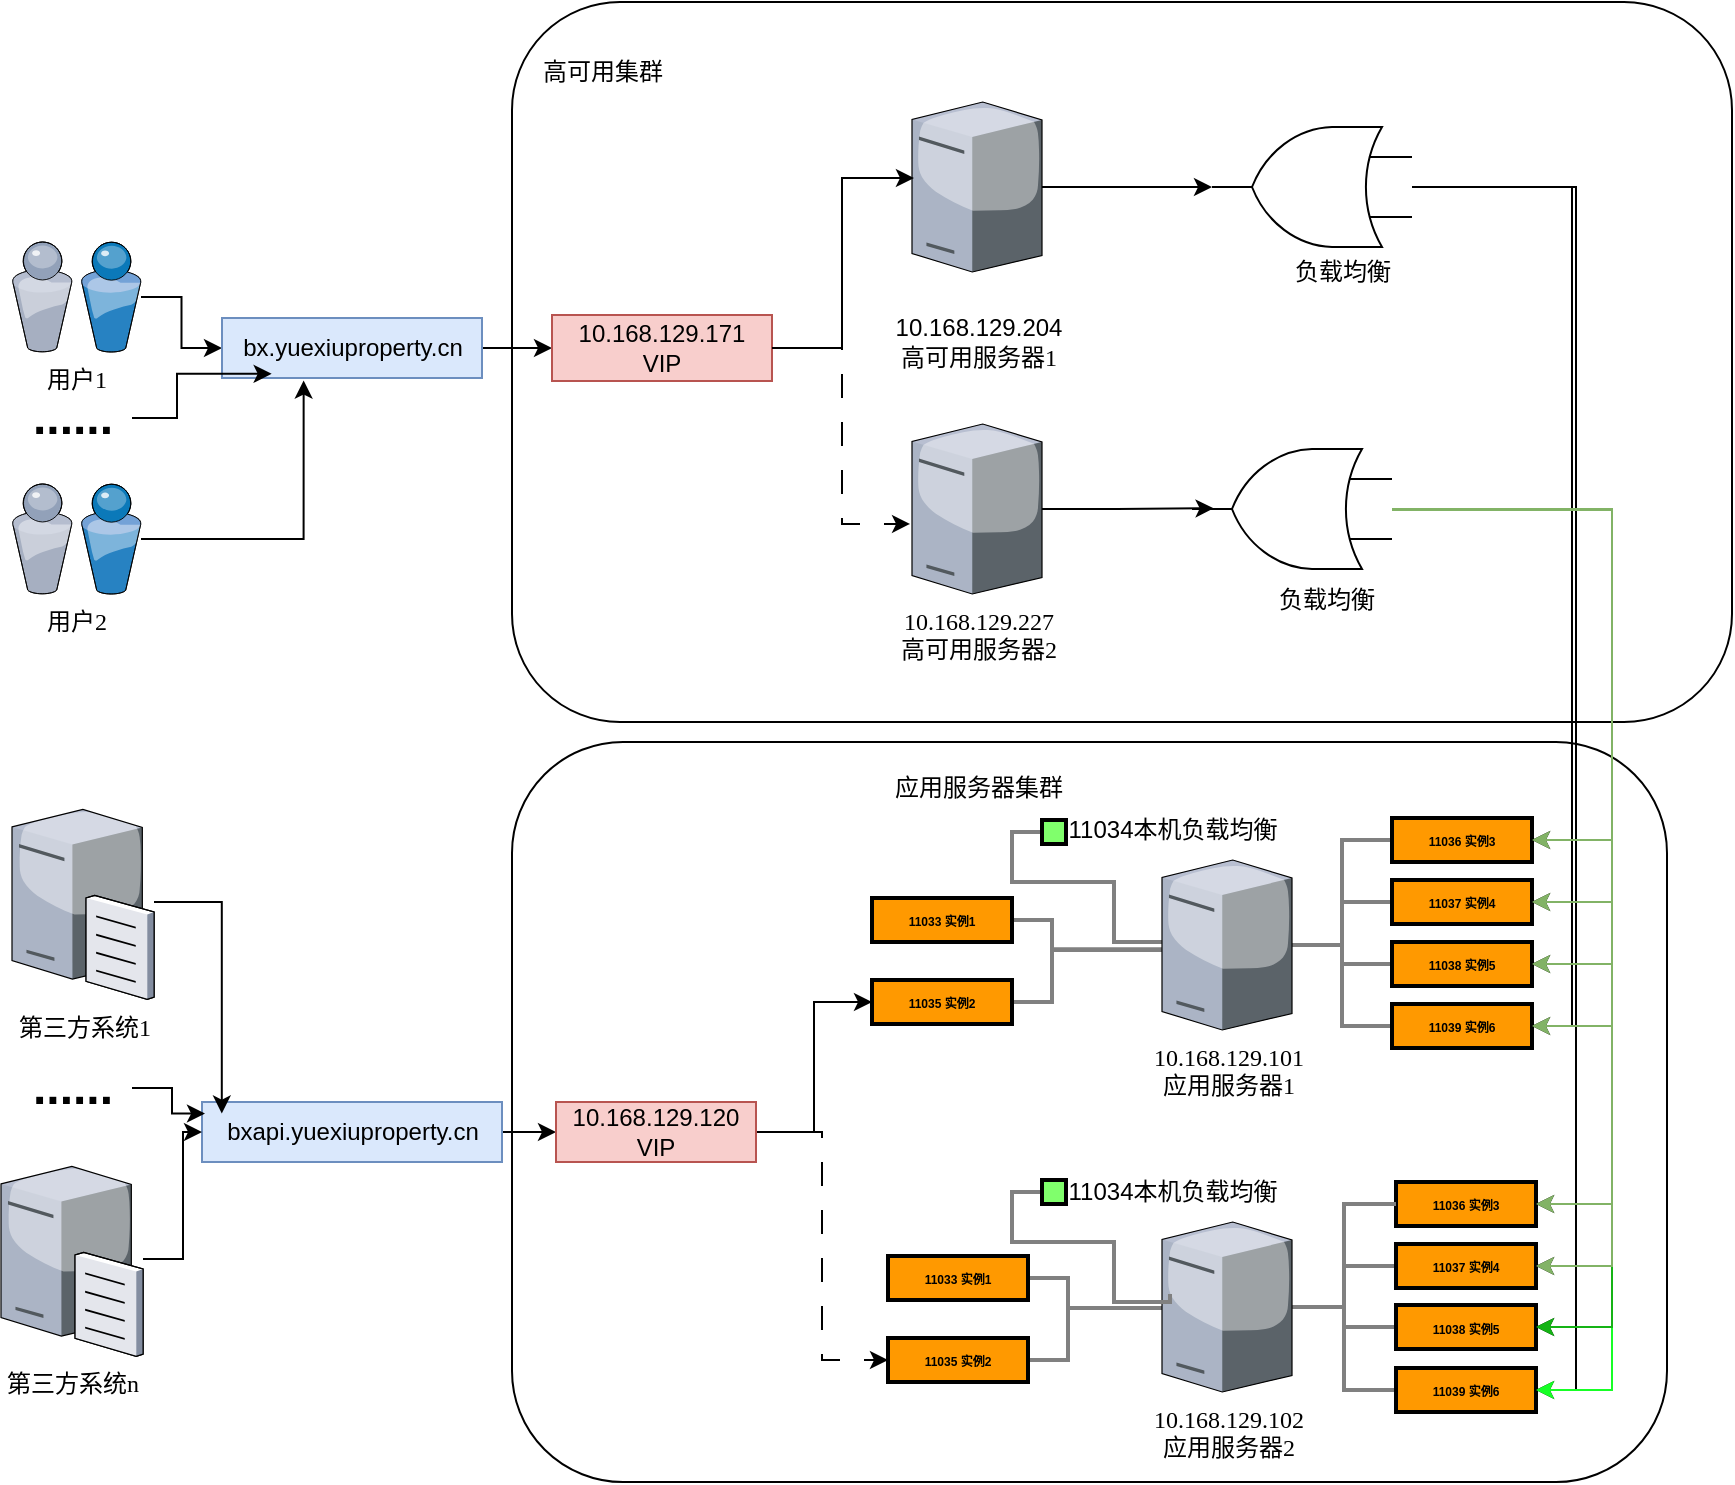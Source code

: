 <mxfile version="22.0.8" type="github">
  <diagram name="Page-1" id="822b0af5-4adb-64df-f703-e8dfc1f81529">
    <mxGraphModel dx="1615" dy="871" grid="1" gridSize="10" guides="1" tooltips="1" connect="1" arrows="1" fold="1" page="1" pageScale="1" pageWidth="1100" pageHeight="850" background="none" math="0" shadow="0">
      <root>
        <mxCell id="0" />
        <mxCell id="1" parent="0" />
        <mxCell id="_ml1ooQkZq6HSQxFkApG-24" value="" style="rounded=1;whiteSpace=wrap;html=1;" vertex="1" parent="1">
          <mxGeometry x="440" y="490" width="577.5" height="370" as="geometry" />
        </mxCell>
        <mxCell id="_ml1ooQkZq6HSQxFkApG-21" value="" style="rounded=1;whiteSpace=wrap;html=1;" vertex="1" parent="1">
          <mxGeometry x="440" y="120" width="610" height="360" as="geometry" />
        </mxCell>
        <mxCell id="7d933b09d9755ecc-5" value="第三方系统1" style="verticalLabelPosition=bottom;aspect=fixed;html=1;verticalAlign=top;strokeColor=none;shape=mxgraph.citrix.file_server;rounded=0;shadow=0;comic=0;fontFamily=Verdana;" parent="1" vertex="1">
          <mxGeometry x="190" y="521.5" width="71" height="97" as="geometry" />
        </mxCell>
        <mxCell id="_ml1ooQkZq6HSQxFkApG-11" style="edgeStyle=orthogonalEdgeStyle;rounded=0;orthogonalLoop=1;jettySize=auto;html=1;" edge="1" parent="1" source="7d933b09d9755ecc-6" target="_ml1ooQkZq6HSQxFkApG-1">
          <mxGeometry relative="1" as="geometry" />
        </mxCell>
        <mxCell id="7d933b09d9755ecc-6" value="用户1" style="verticalLabelPosition=bottom;aspect=fixed;html=1;verticalAlign=top;strokeColor=none;shape=mxgraph.citrix.users;rounded=0;shadow=0;comic=0;fontFamily=Verdana;" parent="1" vertex="1">
          <mxGeometry x="190" y="240" width="64.5" height="55" as="geometry" />
        </mxCell>
        <mxCell id="7d933b09d9755ecc-9" value="&lt;br&gt;&lt;span style=&quot;color: rgb(0, 0, 0); font-family: Arial, 微软雅黑, &amp;quot;Microsoft YaHei&amp;quot;, STXihei, 华文细黑; font-size: 12px; font-style: normal; font-variant-ligatures: normal; font-variant-caps: normal; font-weight: 300; letter-spacing: normal; orphans: 2; text-align: left; text-indent: 0px; text-transform: none; widows: 2; word-spacing: 0px; -webkit-text-stroke-width: 0px; background-color: rgb(255, 255, 255); text-decoration-thickness: initial; text-decoration-style: initial; text-decoration-color: initial; float: none; display: inline !important;&quot;&gt;10.168.129.204&lt;br&gt;&lt;/span&gt;高可用服务器1&lt;br&gt;" style="verticalLabelPosition=bottom;aspect=fixed;html=1;verticalAlign=top;strokeColor=none;shape=mxgraph.citrix.tower_server;rounded=0;shadow=0;comic=0;fontFamily=Verdana;" parent="1" vertex="1">
          <mxGeometry x="640" y="170" width="65" height="85" as="geometry" />
        </mxCell>
        <mxCell id="7d933b09d9755ecc-33" value="用户2" style="verticalLabelPosition=bottom;aspect=fixed;html=1;verticalAlign=top;strokeColor=none;shape=mxgraph.citrix.users;rounded=0;shadow=0;comic=0;fontFamily=Verdana;" parent="1" vertex="1">
          <mxGeometry x="190" y="361" width="64.5" height="55" as="geometry" />
        </mxCell>
        <mxCell id="7d933b09d9755ecc-34" value="10.168.129.227&lt;br&gt;高可用服务器2" style="verticalLabelPosition=bottom;aspect=fixed;html=1;verticalAlign=top;strokeColor=none;shape=mxgraph.citrix.tower_server;rounded=0;shadow=0;comic=0;fontFamily=Verdana;" parent="1" vertex="1">
          <mxGeometry x="640" y="331" width="65" height="85" as="geometry" />
        </mxCell>
        <mxCell id="_ml1ooQkZq6HSQxFkApG-16" value="" style="edgeStyle=orthogonalEdgeStyle;rounded=0;orthogonalLoop=1;jettySize=auto;html=1;" edge="1" parent="1" source="_ml1ooQkZq6HSQxFkApG-1" target="_ml1ooQkZq6HSQxFkApG-15">
          <mxGeometry relative="1" as="geometry" />
        </mxCell>
        <mxCell id="_ml1ooQkZq6HSQxFkApG-1" value="bx.yuexiuproperty.cn" style="text;html=1;align=center;verticalAlign=middle;resizable=0;points=[];autosize=1;strokeColor=#6c8ebf;fillColor=#dae8fc;" vertex="1" parent="1">
          <mxGeometry x="295" y="278" width="130" height="30" as="geometry" />
        </mxCell>
        <mxCell id="_ml1ooQkZq6HSQxFkApG-18" value="" style="edgeStyle=orthogonalEdgeStyle;rounded=0;orthogonalLoop=1;jettySize=auto;html=1;" edge="1" parent="1" source="_ml1ooQkZq6HSQxFkApG-2" target="_ml1ooQkZq6HSQxFkApG-17">
          <mxGeometry relative="1" as="geometry" />
        </mxCell>
        <mxCell id="_ml1ooQkZq6HSQxFkApG-2" value="bxapi.yuexiuproperty.cn" style="text;html=1;align=center;verticalAlign=middle;resizable=0;points=[];autosize=1;strokeColor=#6c8ebf;fillColor=#dae8fc;" vertex="1" parent="1">
          <mxGeometry x="285" y="670" width="150" height="30" as="geometry" />
        </mxCell>
        <mxCell id="_ml1ooQkZq6HSQxFkApG-10" style="edgeStyle=orthogonalEdgeStyle;rounded=0;orthogonalLoop=1;jettySize=auto;html=1;" edge="1" parent="1" source="_ml1ooQkZq6HSQxFkApG-5" target="_ml1ooQkZq6HSQxFkApG-2">
          <mxGeometry relative="1" as="geometry" />
        </mxCell>
        <mxCell id="_ml1ooQkZq6HSQxFkApG-5" value="第三方系统n" style="verticalLabelPosition=bottom;aspect=fixed;html=1;verticalAlign=top;strokeColor=none;shape=mxgraph.citrix.file_server;rounded=0;shadow=0;comic=0;fontFamily=Verdana;" vertex="1" parent="1">
          <mxGeometry x="184.5" y="700" width="71" height="97" as="geometry" />
        </mxCell>
        <mxCell id="_ml1ooQkZq6HSQxFkApG-7" value="&lt;b&gt;&lt;font style=&quot;font-size: 24px;&quot;&gt;......&lt;/font&gt;&lt;/b&gt;" style="text;html=1;align=center;verticalAlign=middle;resizable=0;points=[];autosize=1;strokeColor=none;fillColor=none;" vertex="1" parent="1">
          <mxGeometry x="190" y="643" width="60" height="40" as="geometry" />
        </mxCell>
        <mxCell id="_ml1ooQkZq6HSQxFkApG-8" value="&lt;b&gt;&lt;font style=&quot;font-size: 24px;&quot;&gt;......&lt;/font&gt;&lt;/b&gt;" style="text;html=1;align=center;verticalAlign=middle;resizable=0;points=[];autosize=1;strokeColor=none;fillColor=none;" vertex="1" parent="1">
          <mxGeometry x="190" y="308" width="60" height="40" as="geometry" />
        </mxCell>
        <mxCell id="_ml1ooQkZq6HSQxFkApG-9" style="edgeStyle=orthogonalEdgeStyle;rounded=0;orthogonalLoop=1;jettySize=auto;html=1;entryX=0.066;entryY=0.193;entryDx=0;entryDy=0;entryPerimeter=0;" edge="1" parent="1" source="7d933b09d9755ecc-5" target="_ml1ooQkZq6HSQxFkApG-2">
          <mxGeometry relative="1" as="geometry" />
        </mxCell>
        <mxCell id="_ml1ooQkZq6HSQxFkApG-12" style="edgeStyle=orthogonalEdgeStyle;rounded=0;orthogonalLoop=1;jettySize=auto;html=1;entryX=0.314;entryY=1.042;entryDx=0;entryDy=0;entryPerimeter=0;" edge="1" parent="1" source="7d933b09d9755ecc-33" target="_ml1ooQkZq6HSQxFkApG-1">
          <mxGeometry relative="1" as="geometry" />
        </mxCell>
        <mxCell id="_ml1ooQkZq6HSQxFkApG-13" style="edgeStyle=orthogonalEdgeStyle;rounded=0;orthogonalLoop=1;jettySize=auto;html=1;entryX=0.191;entryY=0.93;entryDx=0;entryDy=0;entryPerimeter=0;" edge="1" parent="1" source="_ml1ooQkZq6HSQxFkApG-8" target="_ml1ooQkZq6HSQxFkApG-1">
          <mxGeometry relative="1" as="geometry" />
        </mxCell>
        <mxCell id="_ml1ooQkZq6HSQxFkApG-14" style="edgeStyle=orthogonalEdgeStyle;rounded=0;orthogonalLoop=1;jettySize=auto;html=1;entryX=0.01;entryY=0.193;entryDx=0;entryDy=0;entryPerimeter=0;" edge="1" parent="1" source="_ml1ooQkZq6HSQxFkApG-7" target="_ml1ooQkZq6HSQxFkApG-2">
          <mxGeometry relative="1" as="geometry" />
        </mxCell>
        <mxCell id="_ml1ooQkZq6HSQxFkApG-15" value="10.168.129.171&lt;br&gt;VIP" style="whiteSpace=wrap;html=1;fillColor=#f8cecc;strokeColor=#b85450;" vertex="1" parent="1">
          <mxGeometry x="460" y="276.5" width="110" height="33" as="geometry" />
        </mxCell>
        <mxCell id="_ml1ooQkZq6HSQxFkApG-70" style="edgeStyle=orthogonalEdgeStyle;rounded=0;orthogonalLoop=1;jettySize=auto;html=1;entryX=0;entryY=0.5;entryDx=0;entryDy=0;" edge="1" parent="1" source="_ml1ooQkZq6HSQxFkApG-17" target="_ml1ooQkZq6HSQxFkApG-58">
          <mxGeometry relative="1" as="geometry" />
        </mxCell>
        <mxCell id="_ml1ooQkZq6HSQxFkApG-71" style="edgeStyle=orthogonalEdgeStyle;rounded=0;orthogonalLoop=1;jettySize=auto;html=1;entryX=0;entryY=0.5;entryDx=0;entryDy=0;dashed=1;dashPattern=12 12;" edge="1" parent="1" source="_ml1ooQkZq6HSQxFkApG-17" target="_ml1ooQkZq6HSQxFkApG-64">
          <mxGeometry relative="1" as="geometry" />
        </mxCell>
        <mxCell id="_ml1ooQkZq6HSQxFkApG-17" value="10.168.129.120&lt;br&gt;VIP" style="whiteSpace=wrap;html=1;fillColor=#f8cecc;strokeColor=#b85450;" vertex="1" parent="1">
          <mxGeometry x="462" y="670" width="100" height="30" as="geometry" />
        </mxCell>
        <mxCell id="_ml1ooQkZq6HSQxFkApG-19" style="edgeStyle=orthogonalEdgeStyle;rounded=0;orthogonalLoop=1;jettySize=auto;html=1;entryX=0.015;entryY=0.447;entryDx=0;entryDy=0;entryPerimeter=0;" edge="1" parent="1" source="_ml1ooQkZq6HSQxFkApG-15" target="7d933b09d9755ecc-9">
          <mxGeometry relative="1" as="geometry" />
        </mxCell>
        <mxCell id="_ml1ooQkZq6HSQxFkApG-20" style="edgeStyle=orthogonalEdgeStyle;rounded=0;orthogonalLoop=1;jettySize=auto;html=1;exitX=1;exitY=0.5;exitDx=0;exitDy=0;entryX=-0.015;entryY=0.588;entryDx=0;entryDy=0;entryPerimeter=0;dashed=1;dashPattern=12 12;" edge="1" parent="1" source="_ml1ooQkZq6HSQxFkApG-15" target="7d933b09d9755ecc-34">
          <mxGeometry relative="1" as="geometry" />
        </mxCell>
        <mxCell id="_ml1ooQkZq6HSQxFkApG-22" value="高可用集群" style="text;html=1;align=center;verticalAlign=middle;resizable=0;points=[];autosize=1;strokeColor=none;fillColor=none;" vertex="1" parent="1">
          <mxGeometry x="445" y="140" width="80" height="30" as="geometry" />
        </mxCell>
        <mxCell id="_ml1ooQkZq6HSQxFkApG-25" value="应用服务器集群" style="text;html=1;align=center;verticalAlign=middle;resizable=0;points=[];autosize=1;strokeColor=none;fillColor=none;" vertex="1" parent="1">
          <mxGeometry x="617.5" y="498" width="110" height="30" as="geometry" />
        </mxCell>
        <mxCell id="_ml1ooQkZq6HSQxFkApG-27" value="" style="edgeStyle=orthogonalEdgeStyle;rounded=0;exitX=0;exitY=0.5;endArrow=none;dashed=0;html=1;strokeColor=#808080;strokeWidth=2;entryX=0.062;entryY=0.433;entryDx=0;entryDy=0;entryPerimeter=0;" edge="1" source="_ml1ooQkZq6HSQxFkApG-29" target="7d933b09d9755ecc-17" parent="1">
          <mxGeometry relative="1" as="geometry">
            <Array as="points">
              <mxPoint x="690" y="535" />
              <mxPoint x="690" y="560" />
              <mxPoint x="741" y="560" />
              <mxPoint x="741" y="590" />
              <mxPoint x="769" y="590" />
            </Array>
          </mxGeometry>
        </mxCell>
        <mxCell id="_ml1ooQkZq6HSQxFkApG-29" value="" style="strokeWidth=2;dashed=0;align=center;fontSize=8;shape=rect;fillColor=#80FF6C;fontStyle=1;whiteSpace=wrap;html=1;" vertex="1" parent="1">
          <mxGeometry x="705" y="529" width="12" height="12" as="geometry" />
        </mxCell>
        <mxCell id="_ml1ooQkZq6HSQxFkApG-30" value="" style="edgeStyle=orthogonalEdgeStyle;rounded=0;exitX=0;exitY=0.5;endArrow=none;dashed=0;html=1;strokeColor=#808080;strokeWidth=2;" edge="1" source="_ml1ooQkZq6HSQxFkApG-32" target="7d933b09d9755ecc-17" parent="1">
          <mxGeometry relative="1" as="geometry" />
        </mxCell>
        <mxCell id="_ml1ooQkZq6HSQxFkApG-32" value="&lt;font style=&quot;font-size: 6px;&quot;&gt;11036&lt;font style=&quot;&quot;&gt; 实例3&lt;/font&gt;&lt;/font&gt;" style="strokeWidth=2;dashed=0;align=center;fontSize=8;shape=rect;fillColor=#ff9900;strokeColor=#000000;fontStyle=1;html=1;whiteSpace=wrap;" vertex="1" parent="1">
          <mxGeometry x="880" y="528" width="70" height="22" as="geometry" />
        </mxCell>
        <mxCell id="_ml1ooQkZq6HSQxFkApG-37" value="" style="edgeStyle=orthogonalEdgeStyle;rounded=0;exitX=0;exitY=0.5;endArrow=none;dashed=0;html=1;strokeColor=#808080;strokeWidth=2;" edge="1" parent="1" source="_ml1ooQkZq6HSQxFkApG-38" target="7d933b09d9755ecc-17">
          <mxGeometry relative="1" as="geometry">
            <mxPoint x="834" y="613" as="targetPoint" />
          </mxGeometry>
        </mxCell>
        <mxCell id="_ml1ooQkZq6HSQxFkApG-38" value="&lt;font style=&quot;font-size: 6px;&quot;&gt;11037&lt;font style=&quot;&quot;&gt;&amp;nbsp;实例4&lt;/font&gt;&lt;/font&gt;" style="strokeWidth=2;dashed=0;align=center;fontSize=8;shape=rect;fillColor=#ff9900;strokeColor=#000000;fontStyle=1;html=1;whiteSpace=wrap;" vertex="1" parent="1">
          <mxGeometry x="880" y="559" width="70" height="22" as="geometry" />
        </mxCell>
        <mxCell id="_ml1ooQkZq6HSQxFkApG-41" value="" style="edgeStyle=orthogonalEdgeStyle;rounded=0;exitX=0;exitY=0.5;endArrow=none;dashed=0;html=1;strokeColor=#808080;strokeWidth=2;" edge="1" parent="1" source="_ml1ooQkZq6HSQxFkApG-42" target="7d933b09d9755ecc-17">
          <mxGeometry relative="1" as="geometry">
            <mxPoint x="833" y="614" as="targetPoint" />
          </mxGeometry>
        </mxCell>
        <mxCell id="_ml1ooQkZq6HSQxFkApG-42" value="&lt;font style=&quot;font-size: 6px;&quot;&gt;11038&lt;font style=&quot;&quot;&gt;&amp;nbsp;实例5&lt;/font&gt;&lt;/font&gt;" style="strokeWidth=2;dashed=0;align=center;fontSize=8;shape=rect;fillColor=#ff9900;strokeColor=#000000;fontStyle=1;html=1;whiteSpace=wrap;" vertex="1" parent="1">
          <mxGeometry x="880" y="590" width="70" height="22" as="geometry" />
        </mxCell>
        <mxCell id="_ml1ooQkZq6HSQxFkApG-43" value="" style="edgeStyle=orthogonalEdgeStyle;rounded=0;exitX=0;exitY=0.5;endArrow=none;dashed=0;html=1;strokeColor=#808080;strokeWidth=2;" edge="1" parent="1" source="_ml1ooQkZq6HSQxFkApG-44" target="7d933b09d9755ecc-17">
          <mxGeometry relative="1" as="geometry">
            <mxPoint x="830" y="652" as="targetPoint" />
          </mxGeometry>
        </mxCell>
        <mxCell id="_ml1ooQkZq6HSQxFkApG-44" value="&lt;font style=&quot;font-size: 6px;&quot;&gt;11039&lt;font style=&quot;&quot;&gt;&amp;nbsp;实例6&lt;/font&gt;&lt;/font&gt;" style="strokeWidth=2;dashed=0;align=center;fontSize=8;shape=rect;fillColor=#ff9900;strokeColor=#000000;fontStyle=1;html=1;whiteSpace=wrap;" vertex="1" parent="1">
          <mxGeometry x="880" y="621" width="70" height="22" as="geometry" />
        </mxCell>
        <mxCell id="_ml1ooQkZq6HSQxFkApG-46" value="&lt;font style=&quot;font-size: 6px;&quot;&gt;11036&lt;font style=&quot;&quot;&gt; 实例3&lt;/font&gt;&lt;/font&gt;" style="strokeWidth=2;dashed=0;align=center;fontSize=8;shape=rect;fillColor=#ff9900;strokeColor=#000000;fontStyle=1;html=1;whiteSpace=wrap;" vertex="1" parent="1">
          <mxGeometry x="882" y="710" width="70" height="22" as="geometry" />
        </mxCell>
        <mxCell id="_ml1ooQkZq6HSQxFkApG-47" value="" style="edgeStyle=orthogonalEdgeStyle;rounded=0;exitX=0;exitY=0.5;endArrow=none;dashed=0;html=1;strokeColor=#808080;strokeWidth=2;" edge="1" parent="1" source="_ml1ooQkZq6HSQxFkApG-48" target="7d933b09d9755ecc-38">
          <mxGeometry relative="1" as="geometry">
            <mxPoint x="830.0" y="776.529" as="targetPoint" />
          </mxGeometry>
        </mxCell>
        <mxCell id="_ml1ooQkZq6HSQxFkApG-48" value="&lt;font style=&quot;font-size: 6px;&quot;&gt;11037&lt;font style=&quot;&quot;&gt;&amp;nbsp;实例4&lt;/font&gt;&lt;/font&gt;" style="strokeWidth=2;dashed=0;align=center;fontSize=8;shape=rect;fillColor=#ff9900;strokeColor=#000000;fontStyle=1;html=1;whiteSpace=wrap;" vertex="1" parent="1">
          <mxGeometry x="882" y="741" width="70" height="22" as="geometry" />
        </mxCell>
        <mxCell id="_ml1ooQkZq6HSQxFkApG-49" value="" style="edgeStyle=orthogonalEdgeStyle;rounded=0;exitX=0;exitY=0.5;endArrow=none;dashed=0;html=1;strokeColor=#808080;strokeWidth=2;" edge="1" parent="1" source="_ml1ooQkZq6HSQxFkApG-50" target="7d933b09d9755ecc-38">
          <mxGeometry relative="1" as="geometry">
            <mxPoint x="830.0" y="776.529" as="targetPoint" />
          </mxGeometry>
        </mxCell>
        <mxCell id="_ml1ooQkZq6HSQxFkApG-50" value="&lt;font style=&quot;font-size: 6px;&quot;&gt;11038&lt;font style=&quot;&quot;&gt;&amp;nbsp;实例5&lt;/font&gt;&lt;/font&gt;" style="strokeWidth=2;dashed=0;align=center;fontSize=8;shape=rect;fillColor=#ff9900;strokeColor=#000000;fontStyle=1;html=1;whiteSpace=wrap;" vertex="1" parent="1">
          <mxGeometry x="882" y="771.5" width="70" height="22" as="geometry" />
        </mxCell>
        <mxCell id="_ml1ooQkZq6HSQxFkApG-51" value="" style="edgeStyle=orthogonalEdgeStyle;rounded=0;exitX=0;exitY=0.5;endArrow=none;dashed=0;html=1;strokeColor=#808080;strokeWidth=2;" edge="1" parent="1" source="_ml1ooQkZq6HSQxFkApG-52" target="7d933b09d9755ecc-38">
          <mxGeometry relative="1" as="geometry">
            <mxPoint x="830.0" y="776.529" as="targetPoint" />
          </mxGeometry>
        </mxCell>
        <mxCell id="_ml1ooQkZq6HSQxFkApG-52" value="&lt;font style=&quot;font-size: 6px;&quot;&gt;11039&lt;font style=&quot;&quot;&gt;&amp;nbsp;实例6&lt;/font&gt;&lt;/font&gt;" style="strokeWidth=2;dashed=0;align=center;fontSize=8;shape=rect;fillColor=#ff9900;strokeColor=#000000;fontStyle=1;html=1;whiteSpace=wrap;" vertex="1" parent="1">
          <mxGeometry x="882" y="803" width="70" height="22" as="geometry" />
        </mxCell>
        <mxCell id="_ml1ooQkZq6HSQxFkApG-54" value="" style="edgeStyle=orthogonalEdgeStyle;rounded=0;exitX=0;exitY=0.5;endArrow=none;dashed=0;html=1;strokeColor=#808080;strokeWidth=2;exitDx=0;exitDy=0;" edge="1" parent="1" source="_ml1ooQkZq6HSQxFkApG-46" target="7d933b09d9755ecc-38">
          <mxGeometry relative="1" as="geometry">
            <mxPoint x="890" y="647" as="sourcePoint" />
            <mxPoint x="840" y="699" as="targetPoint" />
          </mxGeometry>
        </mxCell>
        <mxCell id="_ml1ooQkZq6HSQxFkApG-55" value="" style="edgeStyle=orthogonalEdgeStyle;rounded=0;exitX=1;exitY=0.5;endArrow=none;dashed=0;html=1;strokeColor=#808080;strokeWidth=2;entryX=0.041;entryY=0.525;entryDx=0;entryDy=0;entryPerimeter=0;exitDx=0;exitDy=0;" edge="1" parent="1" source="_ml1ooQkZq6HSQxFkApG-56" target="7d933b09d9755ecc-17">
          <mxGeometry relative="1" as="geometry">
            <mxPoint x="530" y="639" as="targetPoint" />
            <Array as="points">
              <mxPoint x="710" y="579" />
              <mxPoint x="710" y="594" />
            </Array>
          </mxGeometry>
        </mxCell>
        <mxCell id="_ml1ooQkZq6HSQxFkApG-56" value="&lt;font style=&quot;font-size: 6px;&quot;&gt;11033&lt;font style=&quot;&quot;&gt; 实例1&lt;/font&gt;&lt;/font&gt;" style="strokeWidth=2;dashed=0;align=center;fontSize=8;shape=rect;fillColor=#ff9900;strokeColor=#000000;fontStyle=1;html=1;whiteSpace=wrap;" vertex="1" parent="1">
          <mxGeometry x="620" y="568" width="70" height="22" as="geometry" />
        </mxCell>
        <mxCell id="_ml1ooQkZq6HSQxFkApG-57" value="" style="edgeStyle=orthogonalEdgeStyle;rounded=0;exitX=1;exitY=0.5;endArrow=none;dashed=0;html=1;strokeColor=#808080;strokeWidth=2;entryX=0.012;entryY=0.53;entryDx=0;entryDy=0;entryPerimeter=0;exitDx=0;exitDy=0;" edge="1" parent="1" source="_ml1ooQkZq6HSQxFkApG-58" target="7d933b09d9755ecc-17">
          <mxGeometry relative="1" as="geometry">
            <mxPoint x="778" y="604" as="targetPoint" />
            <Array as="points">
              <mxPoint x="710" y="620" />
              <mxPoint x="710" y="594" />
              <mxPoint x="766" y="594" />
            </Array>
          </mxGeometry>
        </mxCell>
        <mxCell id="_ml1ooQkZq6HSQxFkApG-58" value="&lt;font style=&quot;font-size: 6px;&quot;&gt;11035&lt;font style=&quot;&quot;&gt; 实例2&lt;/font&gt;&lt;/font&gt;" style="strokeWidth=2;dashed=0;align=center;fontSize=8;shape=rect;fillColor=#ff9900;strokeColor=#000000;fontStyle=1;html=1;whiteSpace=wrap;" vertex="1" parent="1">
          <mxGeometry x="620" y="609" width="70" height="22" as="geometry" />
        </mxCell>
        <mxCell id="_ml1ooQkZq6HSQxFkApG-59" value="11034本机负载均衡" style="text;html=1;align=center;verticalAlign=middle;resizable=0;points=[];autosize=1;strokeColor=none;fillColor=none;" vertex="1" parent="1">
          <mxGeometry x="705" y="519" width="130" height="30" as="geometry" />
        </mxCell>
        <mxCell id="_ml1ooQkZq6HSQxFkApG-61" value="" style="edgeStyle=orthogonalEdgeStyle;rounded=0;exitX=1;exitY=0.5;endArrow=none;dashed=0;html=1;strokeColor=#808080;strokeWidth=2;entryX=0.041;entryY=0.525;entryDx=0;entryDy=0;entryPerimeter=0;exitDx=0;exitDy=0;" edge="1" parent="1" source="_ml1ooQkZq6HSQxFkApG-62">
          <mxGeometry relative="1" as="geometry">
            <mxPoint x="776" y="773" as="targetPoint" />
            <Array as="points">
              <mxPoint x="718" y="758" />
              <mxPoint x="718" y="773" />
            </Array>
          </mxGeometry>
        </mxCell>
        <mxCell id="_ml1ooQkZq6HSQxFkApG-62" value="&lt;font style=&quot;font-size: 6px;&quot;&gt;11033&lt;font style=&quot;&quot;&gt; 实例1&lt;/font&gt;&lt;/font&gt;" style="strokeWidth=2;dashed=0;align=center;fontSize=8;shape=rect;fillColor=#ff9900;strokeColor=#000000;fontStyle=1;html=1;whiteSpace=wrap;" vertex="1" parent="1">
          <mxGeometry x="628" y="747" width="70" height="22" as="geometry" />
        </mxCell>
        <mxCell id="_ml1ooQkZq6HSQxFkApG-63" value="" style="edgeStyle=orthogonalEdgeStyle;rounded=0;exitX=1;exitY=0.5;endArrow=none;dashed=0;html=1;strokeColor=#808080;strokeWidth=2;entryX=0.012;entryY=0.53;entryDx=0;entryDy=0;entryPerimeter=0;exitDx=0;exitDy=0;" edge="1" parent="1" source="_ml1ooQkZq6HSQxFkApG-64">
          <mxGeometry relative="1" as="geometry">
            <mxPoint x="774" y="773" as="targetPoint" />
            <Array as="points">
              <mxPoint x="718" y="799" />
              <mxPoint x="718" y="773" />
              <mxPoint x="774" y="773" />
            </Array>
          </mxGeometry>
        </mxCell>
        <mxCell id="_ml1ooQkZq6HSQxFkApG-64" value="&lt;font style=&quot;font-size: 6px;&quot;&gt;11035&lt;font style=&quot;&quot;&gt; 实例2&lt;/font&gt;&lt;/font&gt;" style="strokeWidth=2;dashed=0;align=center;fontSize=8;shape=rect;fillColor=#ff9900;strokeColor=#000000;fontStyle=1;html=1;whiteSpace=wrap;" vertex="1" parent="1">
          <mxGeometry x="628" y="788" width="70" height="22" as="geometry" />
        </mxCell>
        <mxCell id="7d933b09d9755ecc-38" value="10.168.129.102&lt;br&gt;应用服务器2" style="verticalLabelPosition=bottom;aspect=fixed;html=1;verticalAlign=top;strokeColor=none;shape=mxgraph.citrix.tower_server;rounded=0;shadow=0;comic=0;fontFamily=Verdana;" parent="1" vertex="1">
          <mxGeometry x="765" y="730" width="65" height="85" as="geometry" />
        </mxCell>
        <mxCell id="7d933b09d9755ecc-17" value="10.168.129.101&lt;br&gt;应用服务器1" style="verticalLabelPosition=bottom;aspect=fixed;html=1;verticalAlign=top;strokeColor=none;shape=mxgraph.citrix.tower_server;rounded=0;shadow=0;comic=0;fontFamily=Verdana;" parent="1" vertex="1">
          <mxGeometry x="765" y="549" width="65" height="85" as="geometry" />
        </mxCell>
        <mxCell id="_ml1ooQkZq6HSQxFkApG-67" value="" style="edgeStyle=orthogonalEdgeStyle;rounded=0;exitX=0;exitY=0.5;endArrow=none;dashed=0;html=1;strokeColor=#808080;strokeWidth=2;entryX=0.062;entryY=0.433;entryDx=0;entryDy=0;entryPerimeter=0;" edge="1" parent="1" source="_ml1ooQkZq6HSQxFkApG-68">
          <mxGeometry relative="1" as="geometry">
            <mxPoint x="769" y="766" as="targetPoint" />
            <Array as="points">
              <mxPoint x="690" y="715" />
              <mxPoint x="690" y="740" />
              <mxPoint x="741" y="740" />
              <mxPoint x="741" y="770" />
              <mxPoint x="769" y="770" />
            </Array>
          </mxGeometry>
        </mxCell>
        <mxCell id="_ml1ooQkZq6HSQxFkApG-69" value="11034本机负载均衡" style="text;html=1;align=center;verticalAlign=middle;resizable=0;points=[];autosize=1;strokeColor=none;fillColor=none;" vertex="1" parent="1">
          <mxGeometry x="705" y="700" width="130" height="30" as="geometry" />
        </mxCell>
        <mxCell id="_ml1ooQkZq6HSQxFkApG-68" value="" style="strokeWidth=2;dashed=0;align=center;fontSize=8;shape=rect;fillColor=#80FF6C;fontStyle=1;whiteSpace=wrap;html=1;" vertex="1" parent="1">
          <mxGeometry x="705" y="709" width="12" height="12" as="geometry" />
        </mxCell>
        <mxCell id="_ml1ooQkZq6HSQxFkApG-83" style="edgeStyle=orthogonalEdgeStyle;rounded=0;orthogonalLoop=1;jettySize=auto;html=1;entryX=1;entryY=0.5;entryDx=0;entryDy=0;" edge="1" parent="1" source="_ml1ooQkZq6HSQxFkApG-73" target="_ml1ooQkZq6HSQxFkApG-50">
          <mxGeometry relative="1" as="geometry">
            <Array as="points">
              <mxPoint x="972" y="212" />
              <mxPoint x="972" y="782" />
            </Array>
          </mxGeometry>
        </mxCell>
        <mxCell id="_ml1ooQkZq6HSQxFkApG-84" style="edgeStyle=orthogonalEdgeStyle;rounded=0;orthogonalLoop=1;jettySize=auto;html=1;entryX=1;entryY=0.5;entryDx=0;entryDy=0;" edge="1" parent="1" source="_ml1ooQkZq6HSQxFkApG-73" target="_ml1ooQkZq6HSQxFkApG-48">
          <mxGeometry relative="1" as="geometry">
            <Array as="points">
              <mxPoint x="972" y="212" />
              <mxPoint x="972" y="752" />
            </Array>
          </mxGeometry>
        </mxCell>
        <mxCell id="_ml1ooQkZq6HSQxFkApG-85" style="edgeStyle=orthogonalEdgeStyle;rounded=0;orthogonalLoop=1;jettySize=auto;html=1;entryX=1;entryY=0.5;entryDx=0;entryDy=0;" edge="1" parent="1" source="_ml1ooQkZq6HSQxFkApG-73" target="_ml1ooQkZq6HSQxFkApG-46">
          <mxGeometry relative="1" as="geometry">
            <Array as="points">
              <mxPoint x="972" y="212" />
              <mxPoint x="972" y="721" />
            </Array>
          </mxGeometry>
        </mxCell>
        <mxCell id="_ml1ooQkZq6HSQxFkApG-86" style="edgeStyle=orthogonalEdgeStyle;rounded=0;orthogonalLoop=1;jettySize=auto;html=1;entryX=1;entryY=0.5;entryDx=0;entryDy=0;" edge="1" parent="1" source="_ml1ooQkZq6HSQxFkApG-73" target="_ml1ooQkZq6HSQxFkApG-52">
          <mxGeometry relative="1" as="geometry">
            <Array as="points">
              <mxPoint x="972" y="212" />
              <mxPoint x="972" y="814" />
            </Array>
          </mxGeometry>
        </mxCell>
        <mxCell id="_ml1ooQkZq6HSQxFkApG-87" style="edgeStyle=orthogonalEdgeStyle;rounded=0;orthogonalLoop=1;jettySize=auto;html=1;entryX=1;entryY=0.5;entryDx=0;entryDy=0;" edge="1" parent="1" source="_ml1ooQkZq6HSQxFkApG-73" target="_ml1ooQkZq6HSQxFkApG-44">
          <mxGeometry relative="1" as="geometry">
            <Array as="points">
              <mxPoint x="970" y="212" />
              <mxPoint x="970" y="632" />
            </Array>
          </mxGeometry>
        </mxCell>
        <mxCell id="_ml1ooQkZq6HSQxFkApG-88" style="edgeStyle=orthogonalEdgeStyle;rounded=0;orthogonalLoop=1;jettySize=auto;html=1;entryX=1;entryY=0.5;entryDx=0;entryDy=0;" edge="1" parent="1" source="_ml1ooQkZq6HSQxFkApG-73" target="_ml1ooQkZq6HSQxFkApG-42">
          <mxGeometry relative="1" as="geometry">
            <Array as="points">
              <mxPoint x="970" y="212" />
              <mxPoint x="970" y="601" />
            </Array>
          </mxGeometry>
        </mxCell>
        <mxCell id="_ml1ooQkZq6HSQxFkApG-89" style="edgeStyle=orthogonalEdgeStyle;rounded=0;orthogonalLoop=1;jettySize=auto;html=1;entryX=1;entryY=0.5;entryDx=0;entryDy=0;" edge="1" parent="1" source="_ml1ooQkZq6HSQxFkApG-73" target="_ml1ooQkZq6HSQxFkApG-38">
          <mxGeometry relative="1" as="geometry">
            <Array as="points">
              <mxPoint x="970" y="212" />
              <mxPoint x="970" y="570" />
            </Array>
          </mxGeometry>
        </mxCell>
        <mxCell id="_ml1ooQkZq6HSQxFkApG-90" style="edgeStyle=orthogonalEdgeStyle;rounded=0;orthogonalLoop=1;jettySize=auto;html=1;entryX=1;entryY=0.5;entryDx=0;entryDy=0;" edge="1" parent="1" source="_ml1ooQkZq6HSQxFkApG-73" target="_ml1ooQkZq6HSQxFkApG-32">
          <mxGeometry relative="1" as="geometry">
            <Array as="points">
              <mxPoint x="970" y="212" />
              <mxPoint x="970" y="539" />
            </Array>
          </mxGeometry>
        </mxCell>
        <mxCell id="_ml1ooQkZq6HSQxFkApG-73" value="" style="verticalLabelPosition=bottom;shadow=0;dashed=0;align=center;html=1;verticalAlign=top;shape=mxgraph.electrical.logic_gates.logic_gate;operation=or;rotation=-180;" vertex="1" parent="1">
          <mxGeometry x="790" y="182.5" width="100" height="60" as="geometry" />
        </mxCell>
        <mxCell id="_ml1ooQkZq6HSQxFkApG-74" style="edgeStyle=orthogonalEdgeStyle;rounded=0;orthogonalLoop=1;jettySize=auto;html=1;entryX=1;entryY=0.5;entryDx=0;entryDy=0;entryPerimeter=0;" edge="1" parent="1" source="7d933b09d9755ecc-9" target="_ml1ooQkZq6HSQxFkApG-73">
          <mxGeometry relative="1" as="geometry" />
        </mxCell>
        <mxCell id="_ml1ooQkZq6HSQxFkApG-92" style="edgeStyle=orthogonalEdgeStyle;rounded=0;orthogonalLoop=1;jettySize=auto;html=1;entryX=1;entryY=0.5;entryDx=0;entryDy=0;strokeColor=#17FF26;" edge="1" parent="1" source="_ml1ooQkZq6HSQxFkApG-75" target="_ml1ooQkZq6HSQxFkApG-52">
          <mxGeometry relative="1" as="geometry">
            <Array as="points">
              <mxPoint x="990" y="374" />
              <mxPoint x="990" y="814" />
            </Array>
          </mxGeometry>
        </mxCell>
        <mxCell id="_ml1ooQkZq6HSQxFkApG-93" style="edgeStyle=orthogonalEdgeStyle;rounded=0;orthogonalLoop=1;jettySize=auto;html=1;entryX=1;entryY=0.5;entryDx=0;entryDy=0;fillColor=#d5e8d4;strokeColor=#15B315;" edge="1" parent="1" source="_ml1ooQkZq6HSQxFkApG-75" target="_ml1ooQkZq6HSQxFkApG-50">
          <mxGeometry relative="1" as="geometry">
            <Array as="points">
              <mxPoint x="990" y="374" />
              <mxPoint x="990" y="782" />
            </Array>
          </mxGeometry>
        </mxCell>
        <mxCell id="_ml1ooQkZq6HSQxFkApG-94" style="edgeStyle=orthogonalEdgeStyle;rounded=0;orthogonalLoop=1;jettySize=auto;html=1;entryX=1;entryY=0.5;entryDx=0;entryDy=0;fillColor=#d5e8d4;strokeColor=#82b366;" edge="1" parent="1" source="_ml1ooQkZq6HSQxFkApG-75" target="_ml1ooQkZq6HSQxFkApG-48">
          <mxGeometry relative="1" as="geometry">
            <Array as="points">
              <mxPoint x="990" y="374" />
              <mxPoint x="990" y="752" />
            </Array>
          </mxGeometry>
        </mxCell>
        <mxCell id="_ml1ooQkZq6HSQxFkApG-95" style="edgeStyle=orthogonalEdgeStyle;rounded=0;orthogonalLoop=1;jettySize=auto;html=1;entryX=1;entryY=0.5;entryDx=0;entryDy=0;fillColor=#d5e8d4;strokeColor=#82b366;" edge="1" parent="1" source="_ml1ooQkZq6HSQxFkApG-75" target="_ml1ooQkZq6HSQxFkApG-46">
          <mxGeometry relative="1" as="geometry">
            <Array as="points">
              <mxPoint x="990" y="374" />
              <mxPoint x="990" y="721" />
            </Array>
          </mxGeometry>
        </mxCell>
        <mxCell id="_ml1ooQkZq6HSQxFkApG-97" style="edgeStyle=orthogonalEdgeStyle;rounded=0;orthogonalLoop=1;jettySize=auto;html=1;entryX=1;entryY=0.5;entryDx=0;entryDy=0;fillColor=#d5e8d4;strokeColor=#82b366;" edge="1" parent="1" target="_ml1ooQkZq6HSQxFkApG-44">
          <mxGeometry relative="1" as="geometry">
            <mxPoint x="880" y="374" as="sourcePoint" />
            <Array as="points">
              <mxPoint x="990" y="374" />
              <mxPoint x="990" y="632" />
            </Array>
          </mxGeometry>
        </mxCell>
        <mxCell id="_ml1ooQkZq6HSQxFkApG-98" style="edgeStyle=orthogonalEdgeStyle;rounded=0;orthogonalLoop=1;jettySize=auto;html=1;entryX=1;entryY=0.5;entryDx=0;entryDy=0;fillColor=#d5e8d4;strokeColor=#82b366;" edge="1" parent="1" source="_ml1ooQkZq6HSQxFkApG-75" target="_ml1ooQkZq6HSQxFkApG-42">
          <mxGeometry relative="1" as="geometry">
            <Array as="points">
              <mxPoint x="990" y="374" />
              <mxPoint x="990" y="601" />
            </Array>
          </mxGeometry>
        </mxCell>
        <mxCell id="_ml1ooQkZq6HSQxFkApG-99" style="edgeStyle=orthogonalEdgeStyle;rounded=0;orthogonalLoop=1;jettySize=auto;html=1;entryX=1;entryY=0.5;entryDx=0;entryDy=0;fillColor=#d5e8d4;strokeColor=#82b366;" edge="1" parent="1" source="_ml1ooQkZq6HSQxFkApG-75" target="_ml1ooQkZq6HSQxFkApG-38">
          <mxGeometry relative="1" as="geometry">
            <Array as="points">
              <mxPoint x="990" y="374" />
              <mxPoint x="990" y="570" />
            </Array>
          </mxGeometry>
        </mxCell>
        <mxCell id="_ml1ooQkZq6HSQxFkApG-100" style="edgeStyle=orthogonalEdgeStyle;rounded=0;orthogonalLoop=1;jettySize=auto;html=1;entryX=1;entryY=0.5;entryDx=0;entryDy=0;fillColor=#d5e8d4;strokeColor=#82b366;" edge="1" parent="1" source="_ml1ooQkZq6HSQxFkApG-75" target="_ml1ooQkZq6HSQxFkApG-32">
          <mxGeometry relative="1" as="geometry">
            <Array as="points">
              <mxPoint x="990" y="374" />
              <mxPoint x="990" y="539" />
            </Array>
          </mxGeometry>
        </mxCell>
        <mxCell id="_ml1ooQkZq6HSQxFkApG-75" value="" style="verticalLabelPosition=bottom;shadow=0;dashed=0;align=center;html=1;verticalAlign=top;shape=mxgraph.electrical.logic_gates.logic_gate;operation=or;rotation=-180;" vertex="1" parent="1">
          <mxGeometry x="780" y="343.5" width="100" height="60" as="geometry" />
        </mxCell>
        <mxCell id="_ml1ooQkZq6HSQxFkApG-76" style="edgeStyle=orthogonalEdgeStyle;rounded=0;orthogonalLoop=1;jettySize=auto;html=1;entryX=0.892;entryY=0.506;entryDx=0;entryDy=0;entryPerimeter=0;" edge="1" parent="1" source="7d933b09d9755ecc-34" target="_ml1ooQkZq6HSQxFkApG-75">
          <mxGeometry relative="1" as="geometry" />
        </mxCell>
        <mxCell id="_ml1ooQkZq6HSQxFkApG-101" value="负载均衡" style="text;html=1;align=center;verticalAlign=middle;resizable=0;points=[];autosize=1;strokeColor=none;fillColor=none;" vertex="1" parent="1">
          <mxGeometry x="820" y="240" width="70" height="30" as="geometry" />
        </mxCell>
        <mxCell id="_ml1ooQkZq6HSQxFkApG-102" value="负载均衡" style="text;html=1;align=center;verticalAlign=middle;resizable=0;points=[];autosize=1;strokeColor=none;fillColor=none;" vertex="1" parent="1">
          <mxGeometry x="812" y="403.5" width="70" height="30" as="geometry" />
        </mxCell>
      </root>
    </mxGraphModel>
  </diagram>
</mxfile>
